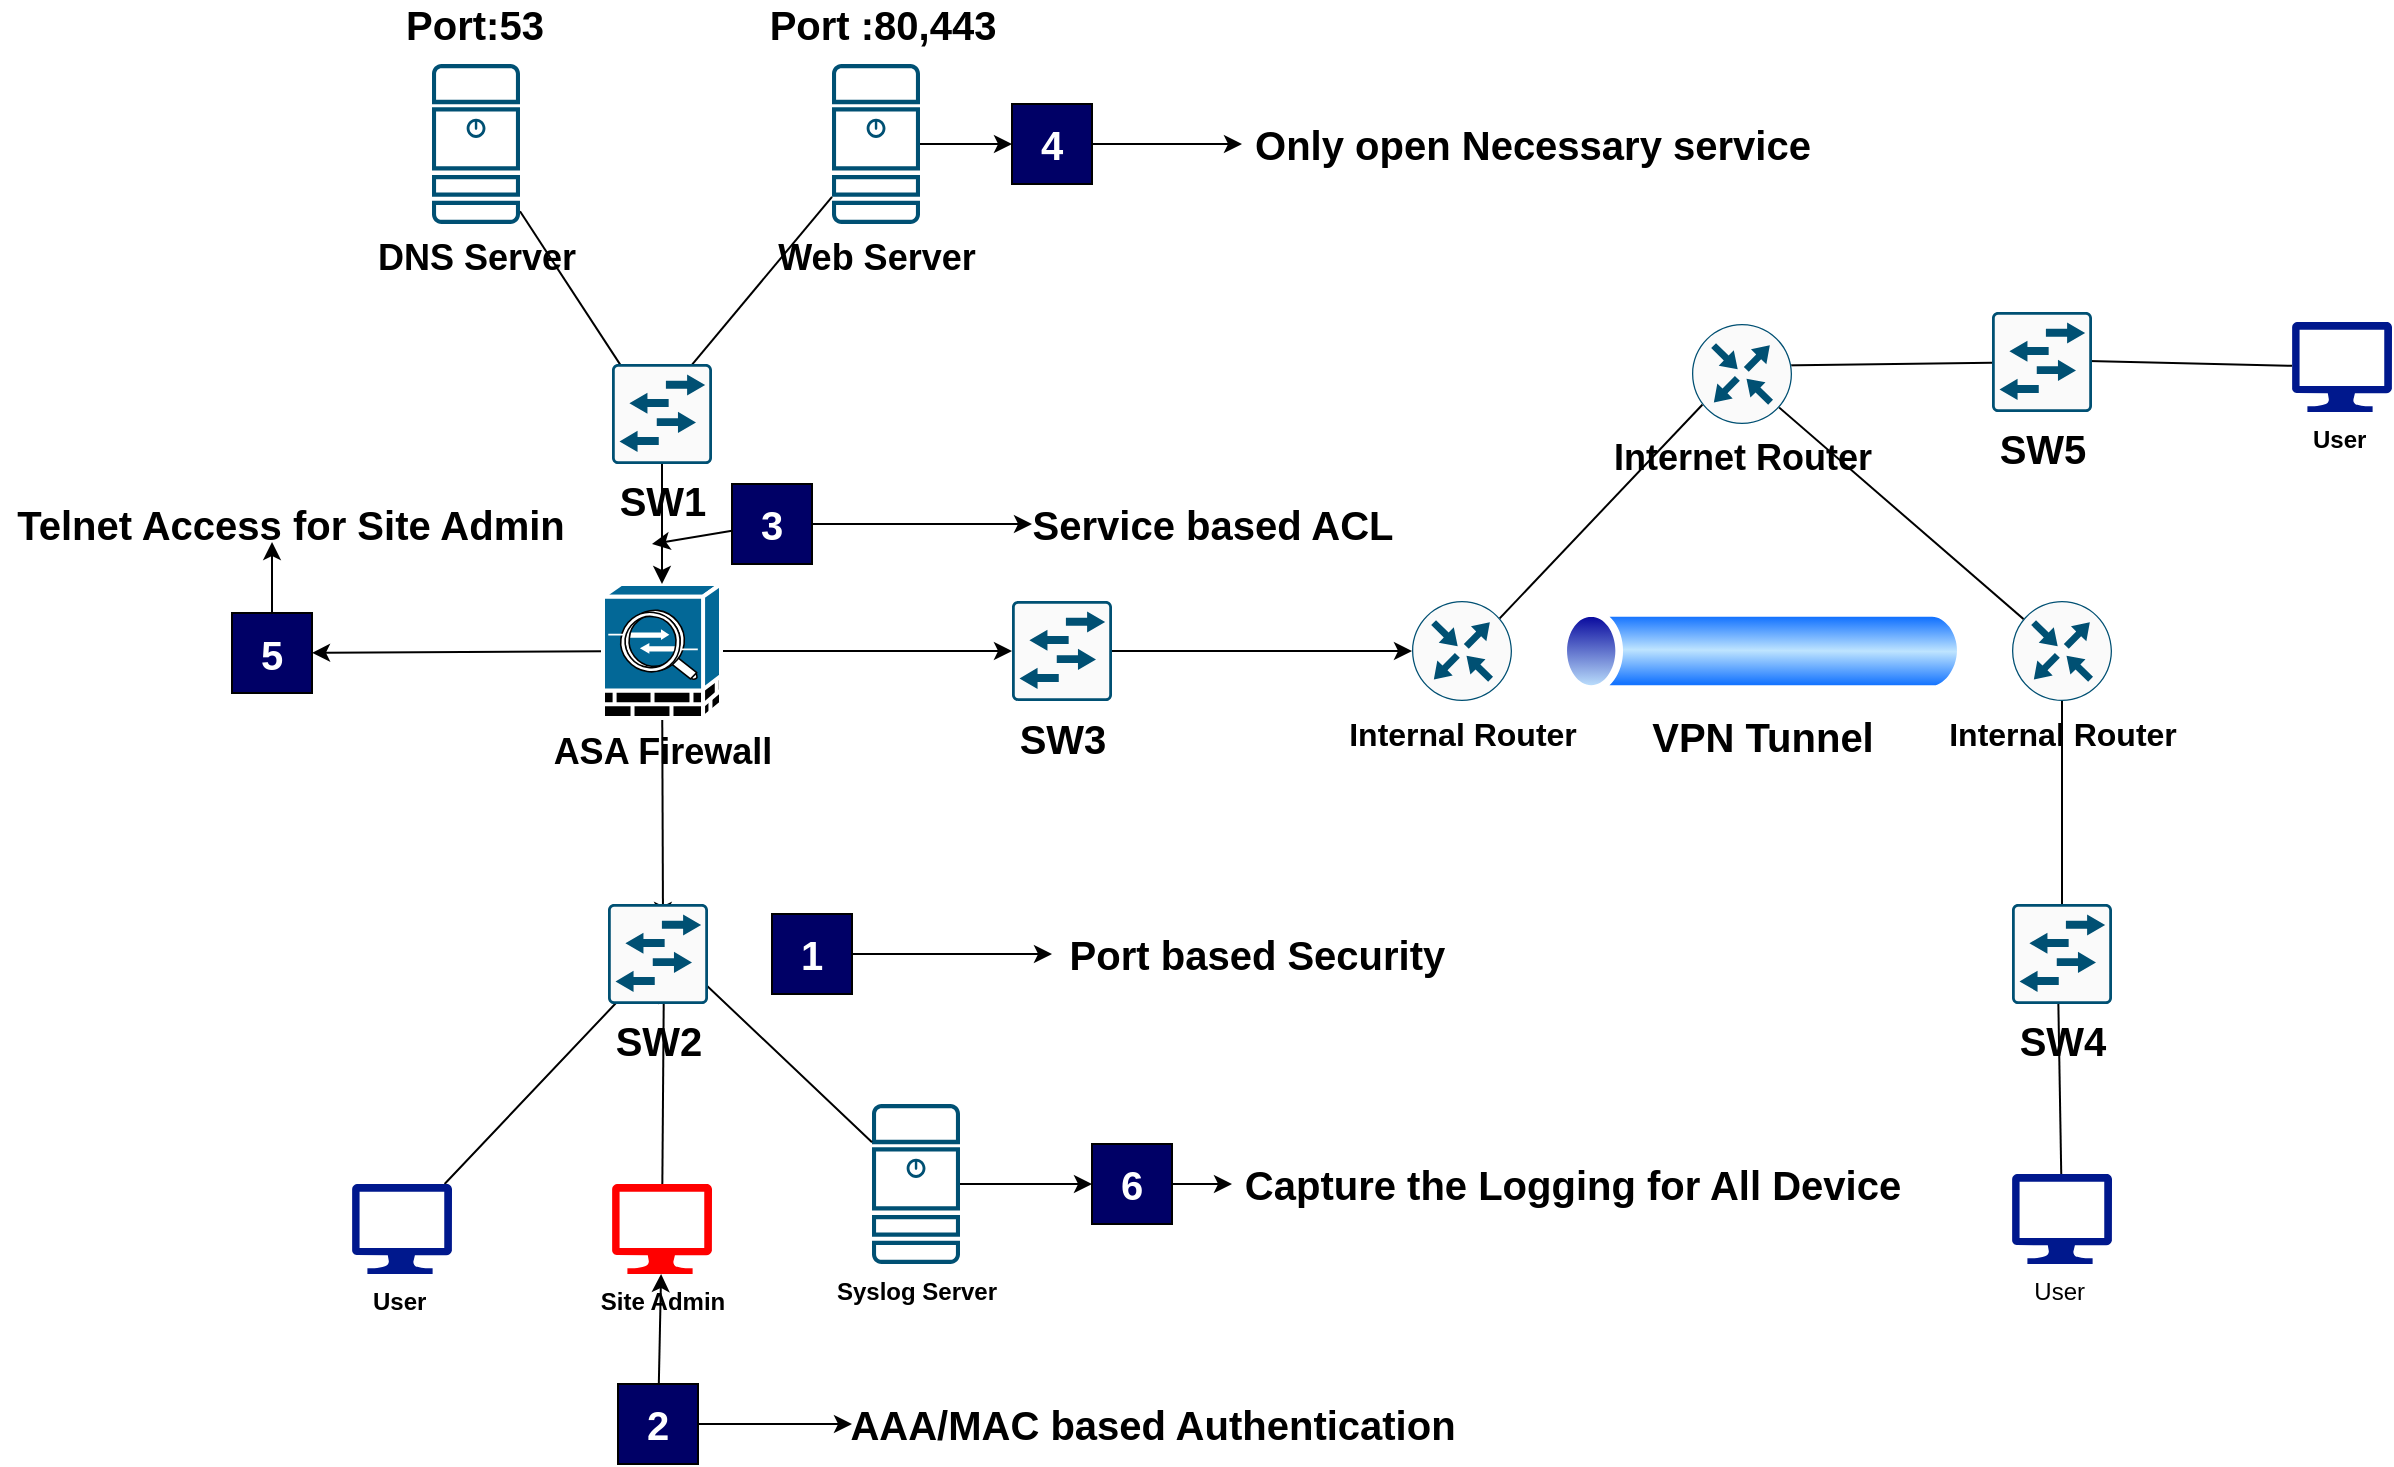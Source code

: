 <mxfile version="13.7.9" type="device"><diagram id="OUkUmfPwEDJvUGtbeHz8" name="Page-1"><mxGraphModel dx="2011" dy="480" grid="1" gridSize="10" guides="1" tooltips="1" connect="1" arrows="1" fold="1" page="1" pageScale="1" pageWidth="1169" pageHeight="827" math="0" shadow="0"><root><mxCell id="0"/><mxCell id="1" parent="0"/><mxCell id="EdM6VWaJl6Ra4OVr7Gfq-7" style="rounded=0;orthogonalLoop=1;jettySize=auto;html=1;entryX=0.34;entryY=0.4;entryDx=0;entryDy=0;entryPerimeter=0;" edge="1" parent="1" source="EdM6VWaJl6Ra4OVr7Gfq-2" target="EdM6VWaJl6Ra4OVr7Gfq-6"><mxGeometry relative="1" as="geometry"/></mxCell><mxCell id="EdM6VWaJl6Ra4OVr7Gfq-2" value="&lt;font style=&quot;font-size: 18px&quot;&gt;&lt;b&gt;DNS Server&lt;/b&gt;&lt;/font&gt;" style="points=[[0.015,0.015,0],[0.985,0.015,0],[0.985,0.985,0],[0.015,0.985,0],[0.25,0,0],[0.5,0,0],[0.75,0,0],[1,0.25,0],[1,0.5,0],[1,0.75,0],[0.75,1,0],[0.5,1,0],[0.25,1,0],[0,0.75,0],[0,0.5,0],[0,0.25,0]];verticalLabelPosition=bottom;html=1;verticalAlign=top;aspect=fixed;align=center;pointerEvents=1;shape=mxgraph.cisco19.server;fillColor=#005073;strokeColor=none;" vertex="1" parent="1"><mxGeometry x="160" y="80" width="44" height="80" as="geometry"/></mxCell><mxCell id="EdM6VWaJl6Ra4OVr7Gfq-8" style="edgeStyle=none;rounded=0;orthogonalLoop=1;jettySize=auto;html=1;entryX=0.64;entryY=0.2;entryDx=0;entryDy=0;entryPerimeter=0;" edge="1" parent="1" source="EdM6VWaJl6Ra4OVr7Gfq-3" target="EdM6VWaJl6Ra4OVr7Gfq-6"><mxGeometry relative="1" as="geometry"/></mxCell><mxCell id="EdM6VWaJl6Ra4OVr7Gfq-64" style="edgeStyle=none;rounded=0;orthogonalLoop=1;jettySize=auto;html=1;entryX=0;entryY=0.5;entryDx=0;entryDy=0;" edge="1" parent="1" source="EdM6VWaJl6Ra4OVr7Gfq-3" target="EdM6VWaJl6Ra4OVr7Gfq-63"><mxGeometry relative="1" as="geometry"/></mxCell><mxCell id="EdM6VWaJl6Ra4OVr7Gfq-3" value="&lt;b&gt;&lt;font style=&quot;font-size: 18px&quot;&gt;Web Server&lt;/font&gt;&lt;/b&gt;" style="points=[[0.015,0.015,0],[0.985,0.015,0],[0.985,0.985,0],[0.015,0.985,0],[0.25,0,0],[0.5,0,0],[0.75,0,0],[1,0.25,0],[1,0.5,0],[1,0.75,0],[0.75,1,0],[0.5,1,0],[0.25,1,0],[0,0.75,0],[0,0.5,0],[0,0.25,0]];verticalLabelPosition=bottom;html=1;verticalAlign=top;aspect=fixed;align=center;pointerEvents=1;shape=mxgraph.cisco19.server;fillColor=#005073;strokeColor=none;" vertex="1" parent="1"><mxGeometry x="360" y="80" width="44" height="80" as="geometry"/></mxCell><mxCell id="EdM6VWaJl6Ra4OVr7Gfq-11" style="edgeStyle=none;rounded=0;orthogonalLoop=1;jettySize=auto;html=1;entryX=0.55;entryY=0.16;entryDx=0;entryDy=0;entryPerimeter=0;" edge="1" parent="1" source="EdM6VWaJl6Ra4OVr7Gfq-5" target="EdM6VWaJl6Ra4OVr7Gfq-10"><mxGeometry relative="1" as="geometry"/></mxCell><mxCell id="EdM6VWaJl6Ra4OVr7Gfq-21" style="edgeStyle=none;rounded=0;orthogonalLoop=1;jettySize=auto;html=1;entryX=0;entryY=0.5;entryDx=0;entryDy=0;entryPerimeter=0;" edge="1" parent="1" source="EdM6VWaJl6Ra4OVr7Gfq-5" target="EdM6VWaJl6Ra4OVr7Gfq-20"><mxGeometry relative="1" as="geometry"/></mxCell><mxCell id="EdM6VWaJl6Ra4OVr7Gfq-70" style="edgeStyle=none;rounded=0;orthogonalLoop=1;jettySize=auto;html=1;" edge="1" parent="1" source="EdM6VWaJl6Ra4OVr7Gfq-5" target="EdM6VWaJl6Ra4OVr7Gfq-68"><mxGeometry relative="1" as="geometry"/></mxCell><mxCell id="EdM6VWaJl6Ra4OVr7Gfq-5" value="&lt;b&gt;&lt;font style=&quot;font-size: 18px&quot;&gt;ASA Firewall&lt;/font&gt;&lt;/b&gt;" style="shape=mxgraph.cisco.misc.asa_5500;html=1;pointerEvents=1;dashed=0;fillColor=#036897;strokeColor=#ffffff;strokeWidth=2;verticalLabelPosition=bottom;verticalAlign=top;align=center;outlineConnect=0;" vertex="1" parent="1"><mxGeometry x="245.5" y="340" width="59" height="67" as="geometry"/></mxCell><mxCell id="EdM6VWaJl6Ra4OVr7Gfq-9" style="edgeStyle=none;rounded=0;orthogonalLoop=1;jettySize=auto;html=1;" edge="1" parent="1" source="EdM6VWaJl6Ra4OVr7Gfq-6" target="EdM6VWaJl6Ra4OVr7Gfq-5"><mxGeometry relative="1" as="geometry"/></mxCell><mxCell id="EdM6VWaJl6Ra4OVr7Gfq-6" value="&lt;b&gt;&lt;font style=&quot;font-size: 20px&quot;&gt;SW1&lt;/font&gt;&lt;/b&gt;" style="points=[[0.015,0.015,0],[0.985,0.015,0],[0.985,0.985,0],[0.015,0.985,0],[0.25,0,0],[0.5,0,0],[0.75,0,0],[1,0.25,0],[1,0.5,0],[1,0.75,0],[0.75,1,0],[0.5,1,0],[0.25,1,0],[0,0.75,0],[0,0.5,0],[0,0.25,0]];verticalLabelPosition=bottom;html=1;verticalAlign=top;aspect=fixed;align=center;pointerEvents=1;shape=mxgraph.cisco19.rect;prIcon=l2_switch;fillColor=#FAFAFA;strokeColor=#005073;" vertex="1" parent="1"><mxGeometry x="250" y="230" width="50" height="50" as="geometry"/></mxCell><mxCell id="EdM6VWaJl6Ra4OVr7Gfq-12" value="&lt;b&gt;Site Admin&lt;/b&gt;" style="aspect=fixed;pointerEvents=1;shadow=0;dashed=0;html=1;strokeColor=none;labelPosition=center;verticalLabelPosition=bottom;verticalAlign=top;align=center;shape=mxgraph.azure.computer;fillColor=#FF0000;" vertex="1" parent="1"><mxGeometry x="250" y="640" width="50" height="45" as="geometry"/></mxCell><mxCell id="EdM6VWaJl6Ra4OVr7Gfq-19" style="edgeStyle=none;rounded=0;orthogonalLoop=1;jettySize=auto;html=1;entryX=0.25;entryY=1;entryDx=0;entryDy=0;entryPerimeter=0;" edge="1" parent="1" source="EdM6VWaJl6Ra4OVr7Gfq-14" target="EdM6VWaJl6Ra4OVr7Gfq-10"><mxGeometry relative="1" as="geometry"><Array as="points"><mxPoint x="261" y="540"/></Array></mxGeometry></mxCell><mxCell id="EdM6VWaJl6Ra4OVr7Gfq-14" value="&lt;b&gt;User&amp;nbsp;&lt;/b&gt;" style="aspect=fixed;pointerEvents=1;shadow=0;dashed=0;html=1;strokeColor=none;labelPosition=center;verticalLabelPosition=bottom;verticalAlign=top;align=center;fillColor=#00188D;shape=mxgraph.azure.computer" vertex="1" parent="1"><mxGeometry x="120" y="640" width="50" height="45" as="geometry"/></mxCell><mxCell id="EdM6VWaJl6Ra4OVr7Gfq-74" style="edgeStyle=none;rounded=0;orthogonalLoop=1;jettySize=auto;html=1;" edge="1" parent="1" source="EdM6VWaJl6Ra4OVr7Gfq-17" target="EdM6VWaJl6Ra4OVr7Gfq-73"><mxGeometry relative="1" as="geometry"/></mxCell><mxCell id="EdM6VWaJl6Ra4OVr7Gfq-17" value="&lt;b&gt;Syslog Server&lt;/b&gt;" style="points=[[0.015,0.015,0],[0.985,0.015,0],[0.985,0.985,0],[0.015,0.985,0],[0.25,0,0],[0.5,0,0],[0.75,0,0],[1,0.25,0],[1,0.5,0],[1,0.75,0],[0.75,1,0],[0.5,1,0],[0.25,1,0],[0,0.75,0],[0,0.5,0],[0,0.25,0]];verticalLabelPosition=bottom;html=1;verticalAlign=top;aspect=fixed;align=center;pointerEvents=1;shape=mxgraph.cisco19.server;fillColor=#005073;strokeColor=none;" vertex="1" parent="1"><mxGeometry x="380" y="600" width="44" height="80" as="geometry"/></mxCell><mxCell id="EdM6VWaJl6Ra4OVr7Gfq-24" style="edgeStyle=none;rounded=0;orthogonalLoop=1;jettySize=auto;html=1;entryX=0;entryY=0.5;entryDx=0;entryDy=0;entryPerimeter=0;" edge="1" parent="1" source="EdM6VWaJl6Ra4OVr7Gfq-20" target="EdM6VWaJl6Ra4OVr7Gfq-23"><mxGeometry relative="1" as="geometry"/></mxCell><mxCell id="EdM6VWaJl6Ra4OVr7Gfq-20" value="&lt;b&gt;&lt;font style=&quot;font-size: 20px&quot;&gt;SW3&lt;/font&gt;&lt;/b&gt;" style="points=[[0.015,0.015,0],[0.985,0.015,0],[0.985,0.985,0],[0.015,0.985,0],[0.25,0,0],[0.5,0,0],[0.75,0,0],[1,0.25,0],[1,0.5,0],[1,0.75,0],[0.75,1,0],[0.5,1,0],[0.25,1,0],[0,0.75,0],[0,0.5,0],[0,0.25,0]];verticalLabelPosition=bottom;html=1;verticalAlign=top;aspect=fixed;align=center;pointerEvents=1;shape=mxgraph.cisco19.rect;prIcon=l2_switch;fillColor=#FAFAFA;strokeColor=#005073;" vertex="1" parent="1"><mxGeometry x="450" y="348.5" width="50" height="50" as="geometry"/></mxCell><mxCell id="EdM6VWaJl6Ra4OVr7Gfq-29" style="edgeStyle=none;rounded=0;orthogonalLoop=1;jettySize=auto;html=1;entryX=0.3;entryY=0.6;entryDx=0;entryDy=0;entryPerimeter=0;exitX=0.52;exitY=0.55;exitDx=0;exitDy=0;exitPerimeter=0;" edge="1" parent="1" source="EdM6VWaJl6Ra4OVr7Gfq-23" target="EdM6VWaJl6Ra4OVr7Gfq-25"><mxGeometry relative="1" as="geometry"/></mxCell><mxCell id="EdM6VWaJl6Ra4OVr7Gfq-23" value="&lt;b&gt;&lt;font style=&quot;font-size: 16px&quot;&gt;Internal Router&lt;/font&gt;&lt;/b&gt;" style="points=[[0.5,0,0],[1,0.5,0],[0.5,1,0],[0,0.5,0],[0.145,0.145,0],[0.856,0.145,0],[0.855,0.856,0],[0.145,0.855,0]];verticalLabelPosition=bottom;html=1;verticalAlign=top;aspect=fixed;align=center;pointerEvents=1;shape=mxgraph.cisco19.rect;prIcon=router;fillColor=#FAFAFA;strokeColor=#005073;" vertex="1" parent="1"><mxGeometry x="650" y="348.5" width="50" height="50" as="geometry"/></mxCell><mxCell id="EdM6VWaJl6Ra4OVr7Gfq-30" style="edgeStyle=none;rounded=0;orthogonalLoop=1;jettySize=auto;html=1;entryX=0.6;entryY=0.6;entryDx=0;entryDy=0;entryPerimeter=0;exitX=0.38;exitY=0.41;exitDx=0;exitDy=0;exitPerimeter=0;" edge="1" parent="1" source="EdM6VWaJl6Ra4OVr7Gfq-27" target="EdM6VWaJl6Ra4OVr7Gfq-25"><mxGeometry relative="1" as="geometry"/></mxCell><mxCell id="EdM6VWaJl6Ra4OVr7Gfq-31" value="&lt;b&gt;&lt;font style=&quot;font-size: 20px&quot;&gt;VPN Tunnel&lt;/font&gt;&lt;/b&gt;" style="aspect=fixed;perimeter=ellipsePerimeter;html=1;align=center;shadow=0;dashed=0;spacingTop=3;image;image=img/lib/active_directory/tunnel.svg;fillColor=#CC6600;" vertex="1" parent="1"><mxGeometry x="720" y="352.5" width="210" height="42" as="geometry"/></mxCell><mxCell id="EdM6VWaJl6Ra4OVr7Gfq-33" style="edgeStyle=none;rounded=0;orthogonalLoop=1;jettySize=auto;html=1;" edge="1" parent="1" source="EdM6VWaJl6Ra4OVr7Gfq-32" target="EdM6VWaJl6Ra4OVr7Gfq-27"><mxGeometry relative="1" as="geometry"><Array as="points"><mxPoint x="975" y="380"/></Array></mxGeometry></mxCell><mxCell id="EdM6VWaJl6Ra4OVr7Gfq-34" style="edgeStyle=none;rounded=0;orthogonalLoop=1;jettySize=auto;html=1;entryX=0.5;entryY=1;entryDx=0;entryDy=0;entryPerimeter=0;" edge="1" parent="1" source="EdM6VWaJl6Ra4OVr7Gfq-27" target="EdM6VWaJl6Ra4OVr7Gfq-27"><mxGeometry relative="1" as="geometry"/></mxCell><mxCell id="EdM6VWaJl6Ra4OVr7Gfq-27" value="&lt;b&gt;&lt;font style=&quot;font-size: 16px&quot;&gt;Internal Router&lt;/font&gt;&lt;/b&gt;" style="points=[[0.5,0,0],[1,0.5,0],[0.5,1,0],[0,0.5,0],[0.145,0.145,0],[0.856,0.145,0],[0.855,0.856,0],[0.145,0.855,0]];verticalLabelPosition=bottom;html=1;verticalAlign=top;aspect=fixed;align=center;pointerEvents=1;shape=mxgraph.cisco19.rect;prIcon=router;fillColor=#FAFAFA;strokeColor=#005073;" vertex="1" parent="1"><mxGeometry x="950" y="348.5" width="50" height="50" as="geometry"/></mxCell><mxCell id="EdM6VWaJl6Ra4OVr7Gfq-36" style="edgeStyle=none;rounded=0;orthogonalLoop=1;jettySize=auto;html=1;entryX=0.46;entryY=0.78;entryDx=0;entryDy=0;entryPerimeter=0;" edge="1" parent="1" source="EdM6VWaJl6Ra4OVr7Gfq-35" target="EdM6VWaJl6Ra4OVr7Gfq-32"><mxGeometry relative="1" as="geometry"/></mxCell><mxCell id="EdM6VWaJl6Ra4OVr7Gfq-35" value="User&amp;nbsp;" style="aspect=fixed;pointerEvents=1;shadow=0;dashed=0;html=1;strokeColor=none;labelPosition=center;verticalLabelPosition=bottom;verticalAlign=top;align=center;fillColor=#00188D;shape=mxgraph.azure.computer" vertex="1" parent="1"><mxGeometry x="950" y="635" width="50" height="45" as="geometry"/></mxCell><mxCell id="EdM6VWaJl6Ra4OVr7Gfq-32" value="&lt;b&gt;&lt;font style=&quot;font-size: 20px&quot;&gt;SW4&lt;/font&gt;&lt;/b&gt;" style="points=[[0.015,0.015,0],[0.985,0.015,0],[0.985,0.985,0],[0.015,0.985,0],[0.25,0,0],[0.5,0,0],[0.75,0,0],[1,0.25,0],[1,0.5,0],[1,0.75,0],[0.75,1,0],[0.5,1,0],[0.25,1,0],[0,0.75,0],[0,0.5,0],[0,0.25,0]];verticalLabelPosition=bottom;html=1;verticalAlign=top;aspect=fixed;align=center;pointerEvents=1;shape=mxgraph.cisco19.rect;prIcon=l2_switch;fillColor=#FAFAFA;strokeColor=#005073;" vertex="1" parent="1"><mxGeometry x="950" y="500" width="50" height="50" as="geometry"/></mxCell><mxCell id="EdM6VWaJl6Ra4OVr7Gfq-41" style="edgeStyle=none;rounded=0;orthogonalLoop=1;jettySize=auto;html=1;entryX=0.52;entryY=0.48;entryDx=0;entryDy=0;entryPerimeter=0;" edge="1" parent="1" source="EdM6VWaJl6Ra4OVr7Gfq-37" target="EdM6VWaJl6Ra4OVr7Gfq-38"><mxGeometry relative="1" as="geometry"/></mxCell><mxCell id="EdM6VWaJl6Ra4OVr7Gfq-37" value="&lt;b&gt;&lt;font style=&quot;font-size: 12px&quot;&gt;User&amp;nbsp;&lt;/font&gt;&lt;/b&gt;" style="aspect=fixed;pointerEvents=1;shadow=0;dashed=0;html=1;strokeColor=none;labelPosition=center;verticalLabelPosition=bottom;verticalAlign=top;align=center;fillColor=#00188D;shape=mxgraph.azure.computer" vertex="1" parent="1"><mxGeometry x="1090" y="209" width="50" height="45" as="geometry"/></mxCell><mxCell id="EdM6VWaJl6Ra4OVr7Gfq-40" style="edgeStyle=none;rounded=0;orthogonalLoop=1;jettySize=auto;html=1;entryX=0.4;entryY=0.42;entryDx=0;entryDy=0;entryPerimeter=0;" edge="1" parent="1" source="EdM6VWaJl6Ra4OVr7Gfq-38" target="EdM6VWaJl6Ra4OVr7Gfq-25"><mxGeometry relative="1" as="geometry"/></mxCell><mxCell id="EdM6VWaJl6Ra4OVr7Gfq-25" value="&lt;b&gt;&lt;font style=&quot;font-size: 18px&quot;&gt;Internet Router&lt;/font&gt;&lt;/b&gt;" style="points=[[0.5,0,0],[1,0.5,0],[0.5,1,0],[0,0.5,0],[0.145,0.145,0],[0.856,0.145,0],[0.855,0.856,0],[0.145,0.855,0]];verticalLabelPosition=bottom;html=1;verticalAlign=top;aspect=fixed;align=center;pointerEvents=1;shape=mxgraph.cisco19.rect;prIcon=router;fillColor=#FAFAFA;strokeColor=#005073;" vertex="1" parent="1"><mxGeometry x="790" y="210" width="50" height="50" as="geometry"/></mxCell><mxCell id="EdM6VWaJl6Ra4OVr7Gfq-38" value="&lt;b&gt;&lt;font style=&quot;font-size: 20px&quot;&gt;SW5&lt;/font&gt;&lt;/b&gt;" style="points=[[0.015,0.015,0],[0.985,0.015,0],[0.985,0.985,0],[0.015,0.985,0],[0.25,0,0],[0.5,0,0],[0.75,0,0],[1,0.25,0],[1,0.5,0],[1,0.75,0],[0.75,1,0],[0.5,1,0],[0.25,1,0],[0,0.75,0],[0,0.5,0],[0,0.25,0]];verticalLabelPosition=bottom;html=1;verticalAlign=top;aspect=fixed;align=center;pointerEvents=1;shape=mxgraph.cisco19.rect;prIcon=l2_switch;fillColor=#FAFAFA;strokeColor=#005073;" vertex="1" parent="1"><mxGeometry x="940" y="204" width="50" height="50" as="geometry"/></mxCell><mxCell id="EdM6VWaJl6Ra4OVr7Gfq-18" style="edgeStyle=none;rounded=0;orthogonalLoop=1;jettySize=auto;html=1;entryX=0.75;entryY=1;entryDx=0;entryDy=0;entryPerimeter=0;" edge="1" parent="1" source="EdM6VWaJl6Ra4OVr7Gfq-17" target="EdM6VWaJl6Ra4OVr7Gfq-10"><mxGeometry relative="1" as="geometry"><Array as="points"><mxPoint x="286" y="530"/></Array></mxGeometry></mxCell><mxCell id="EdM6VWaJl6Ra4OVr7Gfq-43" style="edgeStyle=none;rounded=0;orthogonalLoop=1;jettySize=auto;html=1;exitX=0.5;exitY=1;exitDx=0;exitDy=0;exitPerimeter=0;entryX=0.52;entryY=0.78;entryDx=0;entryDy=0;entryPerimeter=0;" edge="1" parent="1" source="EdM6VWaJl6Ra4OVr7Gfq-10" target="EdM6VWaJl6Ra4OVr7Gfq-10"><mxGeometry relative="1" as="geometry"/></mxCell><mxCell id="EdM6VWaJl6Ra4OVr7Gfq-46" style="edgeStyle=none;rounded=0;orthogonalLoop=1;jettySize=auto;html=1;exitX=0.5;exitY=1;exitDx=0;exitDy=0;exitPerimeter=0;entryX=0.58;entryY=0.62;entryDx=0;entryDy=0;entryPerimeter=0;" edge="1" parent="1" source="EdM6VWaJl6Ra4OVr7Gfq-10" target="EdM6VWaJl6Ra4OVr7Gfq-10"><mxGeometry relative="1" as="geometry"/></mxCell><mxCell id="EdM6VWaJl6Ra4OVr7Gfq-45" value="" style="edgeStyle=none;rounded=0;orthogonalLoop=1;jettySize=auto;html=1;entryX=0.56;entryY=0.62;entryDx=0;entryDy=0;entryPerimeter=0;" edge="1" parent="1" source="EdM6VWaJl6Ra4OVr7Gfq-12" target="EdM6VWaJl6Ra4OVr7Gfq-10"><mxGeometry relative="1" as="geometry"/></mxCell><mxCell id="EdM6VWaJl6Ra4OVr7Gfq-10" value="&lt;b&gt;&lt;font style=&quot;font-size: 20px&quot;&gt;SW2&lt;/font&gt;&lt;/b&gt;" style="points=[[0.015,0.015,0],[0.985,0.015,0],[0.985,0.985,0],[0.015,0.985,0],[0.25,0,0],[0.5,0,0],[0.75,0,0],[1,0.25,0],[1,0.5,0],[1,0.75,0],[0.75,1,0],[0.5,1,0],[0.25,1,0],[0,0.75,0],[0,0.5,0],[0,0.25,0]];verticalLabelPosition=bottom;html=1;verticalAlign=top;aspect=fixed;align=center;pointerEvents=1;shape=mxgraph.cisco19.rect;prIcon=l2_switch;fillColor=#FAFAFA;strokeColor=#005073;" vertex="1" parent="1"><mxGeometry x="248" y="500" width="50" height="50" as="geometry"/></mxCell><mxCell id="EdM6VWaJl6Ra4OVr7Gfq-51" style="edgeStyle=none;rounded=0;orthogonalLoop=1;jettySize=auto;html=1;" edge="1" parent="1" source="EdM6VWaJl6Ra4OVr7Gfq-50"><mxGeometry relative="1" as="geometry"><mxPoint x="470" y="525" as="targetPoint"/></mxGeometry></mxCell><mxCell id="EdM6VWaJl6Ra4OVr7Gfq-50" value="&lt;b&gt;&lt;font style=&quot;font-size: 20px&quot; color=&quot;#ffffff&quot;&gt;1&lt;/font&gt;&lt;/b&gt;" style="rounded=0;whiteSpace=wrap;html=1;fillColor=#000066;" vertex="1" parent="1"><mxGeometry x="330" y="505" width="40" height="40" as="geometry"/></mxCell><mxCell id="EdM6VWaJl6Ra4OVr7Gfq-52" value="&lt;b&gt;&lt;font style=&quot;font-size: 20px&quot;&gt;Port based Security&amp;nbsp;&lt;/font&gt;&lt;/b&gt;" style="text;html=1;resizable=0;autosize=1;align=center;verticalAlign=middle;points=[];fillColor=none;strokeColor=none;rounded=0;" vertex="1" parent="1"><mxGeometry x="470" y="515" width="210" height="20" as="geometry"/></mxCell><mxCell id="EdM6VWaJl6Ra4OVr7Gfq-54" style="edgeStyle=none;rounded=0;orthogonalLoop=1;jettySize=auto;html=1;" edge="1" parent="1" source="EdM6VWaJl6Ra4OVr7Gfq-53"><mxGeometry relative="1" as="geometry"><mxPoint x="370" y="760" as="targetPoint"/></mxGeometry></mxCell><mxCell id="EdM6VWaJl6Ra4OVr7Gfq-56" style="edgeStyle=none;rounded=0;orthogonalLoop=1;jettySize=auto;html=1;" edge="1" parent="1" source="EdM6VWaJl6Ra4OVr7Gfq-53" target="EdM6VWaJl6Ra4OVr7Gfq-12"><mxGeometry relative="1" as="geometry"/></mxCell><mxCell id="EdM6VWaJl6Ra4OVr7Gfq-53" value="&lt;font color=&quot;#ffffff&quot;&gt;&lt;span style=&quot;font-size: 20px&quot;&gt;&lt;b&gt;2&lt;/b&gt;&lt;/span&gt;&lt;/font&gt;" style="rounded=0;whiteSpace=wrap;html=1;fillColor=#000066;" vertex="1" parent="1"><mxGeometry x="253" y="740" width="40" height="40" as="geometry"/></mxCell><mxCell id="EdM6VWaJl6Ra4OVr7Gfq-55" value="&lt;span style=&quot;font-size: 20px&quot;&gt;&lt;b&gt;AAA/MAC based Authentication&lt;/b&gt;&lt;/span&gt;" style="text;html=1;resizable=0;autosize=1;align=center;verticalAlign=middle;points=[];fillColor=none;strokeColor=none;rounded=0;" vertex="1" parent="1"><mxGeometry x="360" y="750" width="320" height="20" as="geometry"/></mxCell><mxCell id="EdM6VWaJl6Ra4OVr7Gfq-59" style="edgeStyle=none;rounded=0;orthogonalLoop=1;jettySize=auto;html=1;" edge="1" parent="1" source="EdM6VWaJl6Ra4OVr7Gfq-58"><mxGeometry relative="1" as="geometry"><mxPoint x="460" y="310" as="targetPoint"/></mxGeometry></mxCell><mxCell id="EdM6VWaJl6Ra4OVr7Gfq-61" style="edgeStyle=none;rounded=0;orthogonalLoop=1;jettySize=auto;html=1;" edge="1" parent="1" source="EdM6VWaJl6Ra4OVr7Gfq-58"><mxGeometry relative="1" as="geometry"><mxPoint x="270" y="320" as="targetPoint"/></mxGeometry></mxCell><mxCell id="EdM6VWaJl6Ra4OVr7Gfq-58" value="&lt;font color=&quot;#ffffff&quot;&gt;&lt;span style=&quot;font-size: 20px&quot;&gt;&lt;b&gt;3&lt;/b&gt;&lt;/span&gt;&lt;/font&gt;" style="rounded=0;whiteSpace=wrap;html=1;fillColor=#000066;" vertex="1" parent="1"><mxGeometry x="310" y="290" width="40" height="40" as="geometry"/></mxCell><mxCell id="EdM6VWaJl6Ra4OVr7Gfq-60" value="&lt;span style=&quot;font-size: 20px&quot;&gt;&lt;b&gt;Service based ACL&lt;/b&gt;&lt;/span&gt;" style="text;html=1;resizable=0;autosize=1;align=center;verticalAlign=middle;points=[];fillColor=none;strokeColor=none;rounded=0;" vertex="1" parent="1"><mxGeometry x="450" y="300" width="200" height="20" as="geometry"/></mxCell><mxCell id="EdM6VWaJl6Ra4OVr7Gfq-62" value="&lt;span style=&quot;font-size: 20px&quot;&gt;&lt;b&gt;Only open Necessary service&lt;/b&gt;&lt;/span&gt;" style="text;html=1;resizable=0;autosize=1;align=center;verticalAlign=middle;points=[];fillColor=none;strokeColor=none;rounded=0;" vertex="1" parent="1"><mxGeometry x="565" y="110" width="290" height="20" as="geometry"/></mxCell><mxCell id="EdM6VWaJl6Ra4OVr7Gfq-65" style="edgeStyle=none;rounded=0;orthogonalLoop=1;jettySize=auto;html=1;" edge="1" parent="1" source="EdM6VWaJl6Ra4OVr7Gfq-63" target="EdM6VWaJl6Ra4OVr7Gfq-62"><mxGeometry relative="1" as="geometry"/></mxCell><mxCell id="EdM6VWaJl6Ra4OVr7Gfq-63" value="&lt;font color=&quot;#ffffff&quot;&gt;&lt;span style=&quot;font-size: 20px&quot;&gt;&lt;b&gt;4&lt;/b&gt;&lt;/span&gt;&lt;/font&gt;" style="rounded=0;whiteSpace=wrap;html=1;fillColor=#000066;" vertex="1" parent="1"><mxGeometry x="450" y="100" width="40" height="40" as="geometry"/></mxCell><mxCell id="EdM6VWaJl6Ra4OVr7Gfq-66" value="&lt;span style=&quot;font-size: 20px&quot;&gt;&lt;b&gt;Port :80,443&lt;/b&gt;&lt;/span&gt;" style="text;html=1;resizable=0;autosize=1;align=center;verticalAlign=middle;points=[];fillColor=none;strokeColor=none;rounded=0;" vertex="1" parent="1"><mxGeometry x="320" y="50" width="130" height="20" as="geometry"/></mxCell><mxCell id="EdM6VWaJl6Ra4OVr7Gfq-67" value="&lt;span style=&quot;font-size: 20px&quot;&gt;&lt;b&gt;Port:53&lt;/b&gt;&lt;/span&gt;" style="text;html=1;resizable=0;autosize=1;align=center;verticalAlign=middle;points=[];fillColor=none;strokeColor=none;rounded=0;" vertex="1" parent="1"><mxGeometry x="140.5" y="50" width="80" height="20" as="geometry"/></mxCell><mxCell id="EdM6VWaJl6Ra4OVr7Gfq-71" style="edgeStyle=none;rounded=0;orthogonalLoop=1;jettySize=auto;html=1;entryX=0.469;entryY=0.95;entryDx=0;entryDy=0;entryPerimeter=0;" edge="1" parent="1" source="EdM6VWaJl6Ra4OVr7Gfq-68" target="EdM6VWaJl6Ra4OVr7Gfq-69"><mxGeometry relative="1" as="geometry"/></mxCell><mxCell id="EdM6VWaJl6Ra4OVr7Gfq-68" value="&lt;font color=&quot;#ffffff&quot;&gt;&lt;span style=&quot;font-size: 20px&quot;&gt;&lt;b&gt;5&lt;/b&gt;&lt;/span&gt;&lt;/font&gt;" style="rounded=0;whiteSpace=wrap;html=1;fillColor=#000066;" vertex="1" parent="1"><mxGeometry x="60" y="354.5" width="40" height="40" as="geometry"/></mxCell><mxCell id="EdM6VWaJl6Ra4OVr7Gfq-69" value="&lt;span style=&quot;font-size: 20px&quot;&gt;&lt;b&gt;Telnet Access for Site Admin&lt;/b&gt;&lt;/span&gt;" style="text;html=1;resizable=0;autosize=1;align=center;verticalAlign=middle;points=[];fillColor=none;strokeColor=none;rounded=0;" vertex="1" parent="1"><mxGeometry x="-56" y="300" width="290" height="20" as="geometry"/></mxCell><mxCell id="EdM6VWaJl6Ra4OVr7Gfq-76" style="edgeStyle=none;rounded=0;orthogonalLoop=1;jettySize=auto;html=1;" edge="1" parent="1" source="EdM6VWaJl6Ra4OVr7Gfq-73" target="EdM6VWaJl6Ra4OVr7Gfq-75"><mxGeometry relative="1" as="geometry"/></mxCell><mxCell id="EdM6VWaJl6Ra4OVr7Gfq-73" value="&lt;font color=&quot;#ffffff&quot;&gt;&lt;span style=&quot;font-size: 20px&quot;&gt;&lt;b&gt;6&lt;/b&gt;&lt;/span&gt;&lt;/font&gt;" style="rounded=0;whiteSpace=wrap;html=1;fillColor=#000066;" vertex="1" parent="1"><mxGeometry x="490" y="620" width="40" height="40" as="geometry"/></mxCell><mxCell id="EdM6VWaJl6Ra4OVr7Gfq-75" value="&lt;span style=&quot;font-size: 20px&quot;&gt;&lt;b&gt;Capture the Logging for All Device&lt;/b&gt;&lt;/span&gt;" style="text;html=1;resizable=0;autosize=1;align=center;verticalAlign=middle;points=[];fillColor=none;strokeColor=none;rounded=0;" vertex="1" parent="1"><mxGeometry x="560" y="630" width="340" height="20" as="geometry"/></mxCell></root></mxGraphModel></diagram></mxfile>